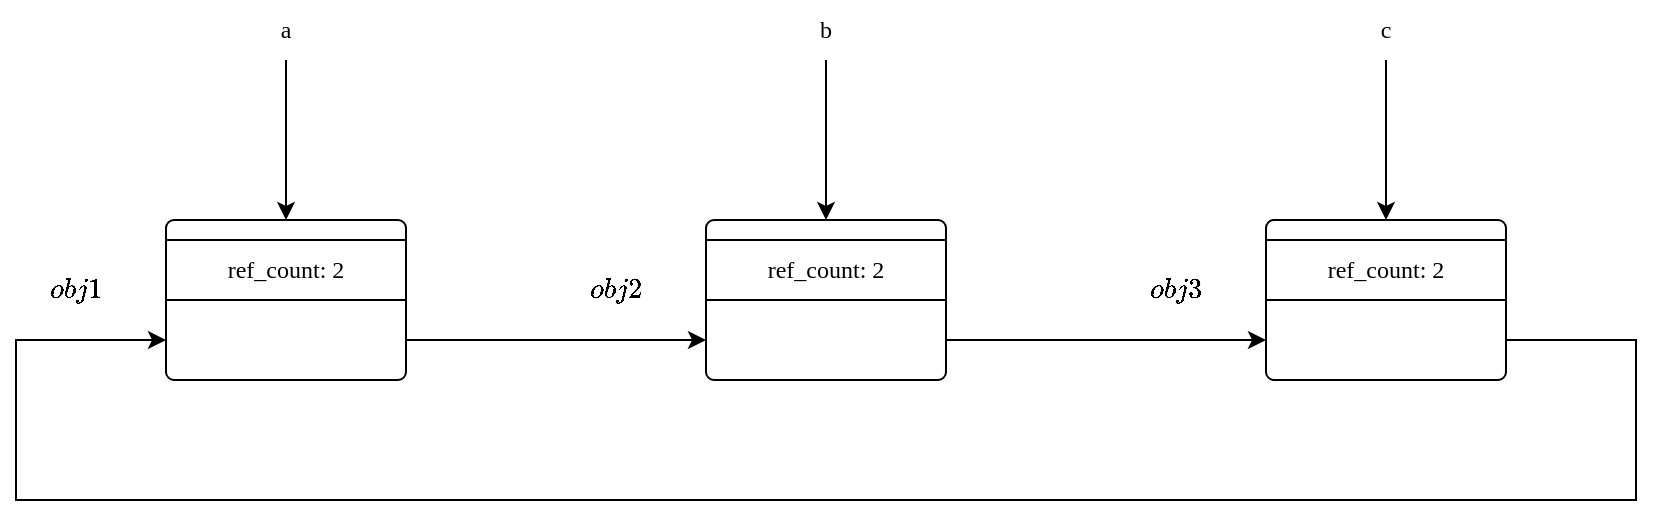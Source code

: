 <mxfile version="21.3.7" type="device">
  <diagram name="Page-1" id="RxozHE-pjuU5uvj0mKvo">
    <mxGraphModel dx="2156" dy="894" grid="1" gridSize="10" guides="1" tooltips="1" connect="1" arrows="1" fold="1" page="1" pageScale="1" pageWidth="850" pageHeight="1100" math="1" shadow="0">
      <root>
        <mxCell id="0" />
        <mxCell id="1" parent="0" />
        <mxCell id="2FwMpDR07d0FArxzDO8Y-1" value="" style="group" vertex="1" connectable="0" parent="1">
          <mxGeometry x="45" y="280" width="120" height="80" as="geometry" />
        </mxCell>
        <mxCell id="2FwMpDR07d0FArxzDO8Y-2" value="" style="rounded=1;whiteSpace=wrap;html=1;arcSize=5;fontFamily=SF Mono;" vertex="1" parent="2FwMpDR07d0FArxzDO8Y-1">
          <mxGeometry width="120" height="80" as="geometry" />
        </mxCell>
        <mxCell id="2FwMpDR07d0FArxzDO8Y-3" value="ref_count: 2" style="rounded=0;whiteSpace=wrap;html=1;fontFamily=SF Mono;" vertex="1" parent="2FwMpDR07d0FArxzDO8Y-1">
          <mxGeometry y="10" width="120" height="30" as="geometry" />
        </mxCell>
        <mxCell id="2FwMpDR07d0FArxzDO8Y-5" value="a" style="text;html=1;strokeColor=none;fillColor=none;align=center;verticalAlign=middle;whiteSpace=wrap;rounded=0;fontFamily=SF Mono;" vertex="1" parent="1">
          <mxGeometry x="75" y="170" width="60" height="30" as="geometry" />
        </mxCell>
        <mxCell id="2FwMpDR07d0FArxzDO8Y-6" value="" style="endArrow=classic;html=1;rounded=0;exitX=0.5;exitY=1;exitDx=0;exitDy=0;entryX=0.5;entryY=0;entryDx=0;entryDy=0;" edge="1" parent="1" source="2FwMpDR07d0FArxzDO8Y-5" target="2FwMpDR07d0FArxzDO8Y-2">
          <mxGeometry width="50" height="50" relative="1" as="geometry">
            <mxPoint x="325" y="450" as="sourcePoint" />
            <mxPoint x="375" y="400" as="targetPoint" />
          </mxGeometry>
        </mxCell>
        <mxCell id="2FwMpDR07d0FArxzDO8Y-7" value="$$obj1$$" style="text;html=1;strokeColor=none;fillColor=none;align=center;verticalAlign=middle;whiteSpace=wrap;rounded=0;" vertex="1" parent="1">
          <mxGeometry x="-30" y="300" width="60" height="30" as="geometry" />
        </mxCell>
        <mxCell id="2FwMpDR07d0FArxzDO8Y-8" value="" style="group" vertex="1" connectable="0" parent="1">
          <mxGeometry x="315" y="280" width="120" height="80" as="geometry" />
        </mxCell>
        <mxCell id="2FwMpDR07d0FArxzDO8Y-9" value="" style="rounded=1;whiteSpace=wrap;html=1;arcSize=5;fontFamily=SF Mono;" vertex="1" parent="2FwMpDR07d0FArxzDO8Y-8">
          <mxGeometry width="120" height="80" as="geometry" />
        </mxCell>
        <mxCell id="2FwMpDR07d0FArxzDO8Y-10" value="ref_count: 2" style="rounded=0;whiteSpace=wrap;html=1;fontFamily=SF Mono;" vertex="1" parent="2FwMpDR07d0FArxzDO8Y-8">
          <mxGeometry y="10" width="120" height="30" as="geometry" />
        </mxCell>
        <mxCell id="2FwMpDR07d0FArxzDO8Y-11" value="b" style="text;html=1;strokeColor=none;fillColor=none;align=center;verticalAlign=middle;whiteSpace=wrap;rounded=0;fontFamily=SF Mono;" vertex="1" parent="1">
          <mxGeometry x="345" y="170" width="60" height="30" as="geometry" />
        </mxCell>
        <mxCell id="2FwMpDR07d0FArxzDO8Y-12" value="" style="endArrow=classic;html=1;rounded=0;exitX=0.5;exitY=1;exitDx=0;exitDy=0;entryX=0.5;entryY=0;entryDx=0;entryDy=0;" edge="1" parent="1" source="2FwMpDR07d0FArxzDO8Y-11" target="2FwMpDR07d0FArxzDO8Y-9">
          <mxGeometry width="50" height="50" relative="1" as="geometry">
            <mxPoint x="595" y="450" as="sourcePoint" />
            <mxPoint x="645" y="400" as="targetPoint" />
          </mxGeometry>
        </mxCell>
        <mxCell id="2FwMpDR07d0FArxzDO8Y-13" value="$$obj2$$" style="text;html=1;strokeColor=none;fillColor=none;align=center;verticalAlign=middle;whiteSpace=wrap;rounded=0;" vertex="1" parent="1">
          <mxGeometry x="240" y="300" width="60" height="30" as="geometry" />
        </mxCell>
        <mxCell id="2FwMpDR07d0FArxzDO8Y-14" value="" style="group" vertex="1" connectable="0" parent="1">
          <mxGeometry x="595" y="280" width="120" height="80" as="geometry" />
        </mxCell>
        <mxCell id="2FwMpDR07d0FArxzDO8Y-15" value="" style="rounded=1;whiteSpace=wrap;html=1;arcSize=5;fontFamily=SF Mono;" vertex="1" parent="2FwMpDR07d0FArxzDO8Y-14">
          <mxGeometry width="120" height="80" as="geometry" />
        </mxCell>
        <mxCell id="2FwMpDR07d0FArxzDO8Y-16" value="ref_count: 2" style="rounded=0;whiteSpace=wrap;html=1;fontFamily=SF Mono;" vertex="1" parent="2FwMpDR07d0FArxzDO8Y-14">
          <mxGeometry y="10" width="120" height="30" as="geometry" />
        </mxCell>
        <mxCell id="2FwMpDR07d0FArxzDO8Y-17" value="c" style="text;html=1;strokeColor=none;fillColor=none;align=center;verticalAlign=middle;whiteSpace=wrap;rounded=0;fontFamily=SF Mono;" vertex="1" parent="1">
          <mxGeometry x="625" y="170" width="60" height="30" as="geometry" />
        </mxCell>
        <mxCell id="2FwMpDR07d0FArxzDO8Y-18" value="" style="endArrow=classic;html=1;rounded=0;exitX=0.5;exitY=1;exitDx=0;exitDy=0;entryX=0.5;entryY=0;entryDx=0;entryDy=0;" edge="1" parent="1" source="2FwMpDR07d0FArxzDO8Y-17" target="2FwMpDR07d0FArxzDO8Y-15">
          <mxGeometry width="50" height="50" relative="1" as="geometry">
            <mxPoint x="875" y="450" as="sourcePoint" />
            <mxPoint x="925" y="400" as="targetPoint" />
          </mxGeometry>
        </mxCell>
        <mxCell id="2FwMpDR07d0FArxzDO8Y-19" value="$$obj3$$" style="text;html=1;strokeColor=none;fillColor=none;align=center;verticalAlign=middle;whiteSpace=wrap;rounded=0;" vertex="1" parent="1">
          <mxGeometry x="520" y="300" width="60" height="30" as="geometry" />
        </mxCell>
        <mxCell id="2FwMpDR07d0FArxzDO8Y-20" value="" style="endArrow=classic;html=1;rounded=0;exitX=1;exitY=0.75;exitDx=0;exitDy=0;entryX=0;entryY=0.75;entryDx=0;entryDy=0;" edge="1" parent="1" source="2FwMpDR07d0FArxzDO8Y-2" target="2FwMpDR07d0FArxzDO8Y-9">
          <mxGeometry width="50" height="50" relative="1" as="geometry">
            <mxPoint x="500" y="480" as="sourcePoint" />
            <mxPoint x="550" y="430" as="targetPoint" />
          </mxGeometry>
        </mxCell>
        <mxCell id="2FwMpDR07d0FArxzDO8Y-21" value="" style="endArrow=classic;html=1;rounded=0;exitX=1;exitY=0.75;exitDx=0;exitDy=0;entryX=0;entryY=0.75;entryDx=0;entryDy=0;" edge="1" parent="1" source="2FwMpDR07d0FArxzDO8Y-9" target="2FwMpDR07d0FArxzDO8Y-15">
          <mxGeometry width="50" height="50" relative="1" as="geometry">
            <mxPoint x="500" y="480" as="sourcePoint" />
            <mxPoint x="550" y="430" as="targetPoint" />
          </mxGeometry>
        </mxCell>
        <mxCell id="2FwMpDR07d0FArxzDO8Y-22" value="" style="endArrow=classic;html=1;rounded=0;exitX=1;exitY=0.75;exitDx=0;exitDy=0;entryX=0;entryY=0.75;entryDx=0;entryDy=0;" edge="1" parent="1" source="2FwMpDR07d0FArxzDO8Y-15" target="2FwMpDR07d0FArxzDO8Y-2">
          <mxGeometry width="50" height="50" relative="1" as="geometry">
            <mxPoint x="500" y="480" as="sourcePoint" />
            <mxPoint x="550" y="430" as="targetPoint" />
            <Array as="points">
              <mxPoint x="780" y="340" />
              <mxPoint x="780" y="420" />
              <mxPoint x="-30" y="420" />
              <mxPoint x="-30" y="340" />
            </Array>
          </mxGeometry>
        </mxCell>
      </root>
    </mxGraphModel>
  </diagram>
</mxfile>
